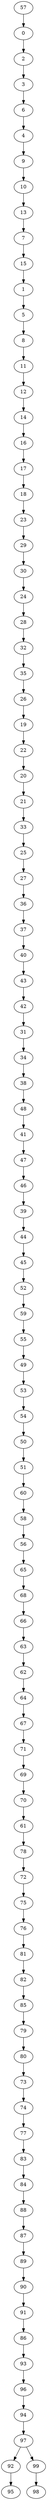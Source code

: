 digraph my_graph {
57 [label=57]
0 [label=0]
2 [label=2]
3 [label=3]
6 [label=6]
4 [label=4]
9 [label=9]
10 [label=10]
13 [label=13]
7 [label=7]
15 [label=15]
1 [label=1]
5 [label=5]
8 [label=8]
11 [label=11]
12 [label=12]
14 [label=14]
16 [label=16]
17 [label=17]
18 [label=18]
23 [label=23]
29 [label=29]
30 [label=30]
24 [label=24]
28 [label=28]
32 [label=32]
35 [label=35]
26 [label=26]
19 [label=19]
22 [label=22]
20 [label=20]
21 [label=21]
33 [label=33]
25 [label=25]
27 [label=27]
36 [label=36]
37 [label=37]
40 [label=40]
43 [label=43]
42 [label=42]
31 [label=31]
34 [label=34]
38 [label=38]
48 [label=48]
41 [label=41]
47 [label=47]
46 [label=46]
39 [label=39]
44 [label=44]
45 [label=45]
52 [label=52]
59 [label=59]
55 [label=55]
49 [label=49]
53 [label=53]
54 [label=54]
50 [label=50]
51 [label=51]
60 [label=60]
58 [label=58]
56 [label=56]
65 [label=65]
68 [label=68]
66 [label=66]
63 [label=63]
62 [label=62]
64 [label=64]
67 [label=67]
71 [label=71]
69 [label=69]
70 [label=70]
61 [label=61]
78 [label=78]
72 [label=72]
75 [label=75]
76 [label=76]
81 [label=81]
82 [label=82]
85 [label=85]
79 [label=79]
80 [label=80]
73 [label=73]
74 [label=74]
77 [label=77]
83 [label=83]
84 [label=84]
88 [label=88]
87 [label=87]
89 [label=89]
90 [label=90]
91 [label=91]
86 [label=86]
93 [label=93]
96 [label=96]
94 [label=94]
97 [label=97]
92 [label=92]
95 [label=95]
99 [label=99]
98 [label=98]
57->0
0->2
2->3
3->6
6->4
4->9
9->10
10->13
13->7
7->15
15->1
1->5
5->8
8->11
11->12
12->14
14->16
16->17
17->18
18->23
23->29
29->30
30->24
24->28
28->32
32->35
35->26
26->19
19->22
22->20
20->21
21->33
33->25
25->27
27->36
36->37
37->40
40->43
43->42
42->31
31->34
34->38
38->48
48->41
41->47
47->46
46->39
39->44
44->45
45->52
52->59
59->55
55->49
49->53
53->54
54->50
50->51
51->60
60->58
58->56
56->65
65->68
68->66
66->63
63->62
62->64
64->67
67->71
71->69
69->70
70->61
61->78
78->72
72->75
75->76
76->81
81->82
82->85
85->79
79->80
80->73
73->74
74->77
77->83
83->84
84->88
88->87
87->89
89->90
90->91
91->86
86->93
93->96
96->94
94->97
97->92
92->95
97->99
99->98
}